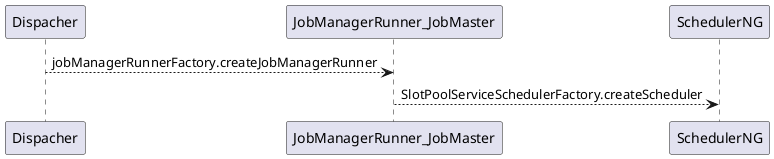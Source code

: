 @startuml

Dispacher --> JobManagerRunner_JobMaster: jobManagerRunnerFactory.createJobManagerRunner

JobManagerRunner_JobMaster --> SchedulerNG: SlotPoolServiceSchedulerFactory.createScheduler

@enduml